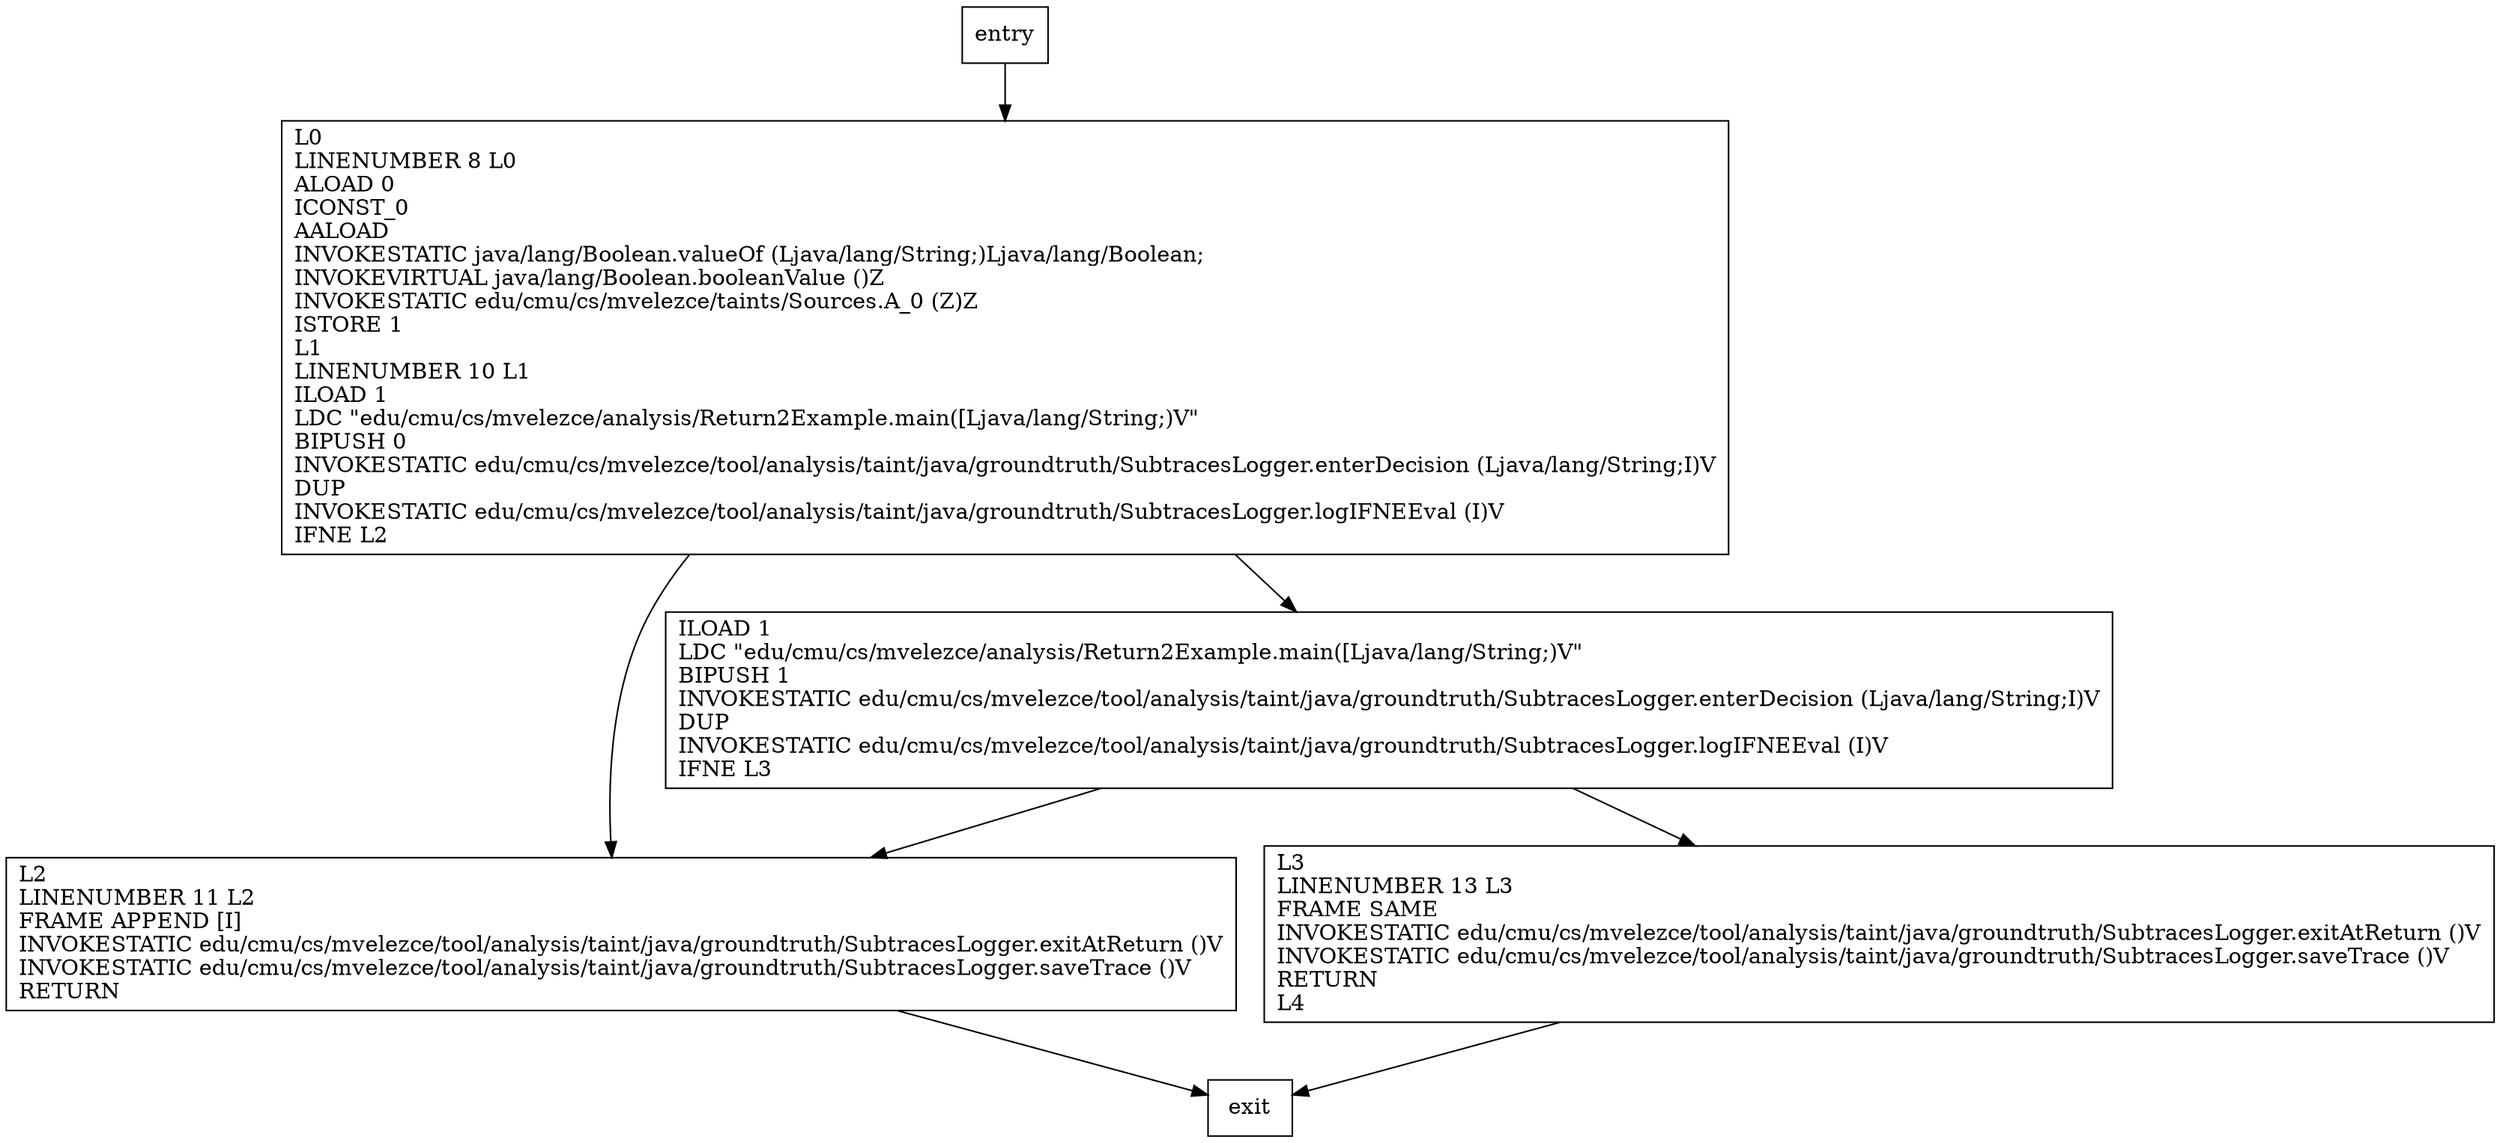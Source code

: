 digraph main {
node [shape=record];
1309886927 [label="L2\lLINENUMBER 11 L2\lFRAME APPEND [I]\lINVOKESTATIC edu/cmu/cs/mvelezce/tool/analysis/taint/java/groundtruth/SubtracesLogger.exitAtReturn ()V\lINVOKESTATIC edu/cmu/cs/mvelezce/tool/analysis/taint/java/groundtruth/SubtracesLogger.saveTrace ()V\lRETURN\l"];
457695388 [label="L3\lLINENUMBER 13 L3\lFRAME SAME\lINVOKESTATIC edu/cmu/cs/mvelezce/tool/analysis/taint/java/groundtruth/SubtracesLogger.exitAtReturn ()V\lINVOKESTATIC edu/cmu/cs/mvelezce/tool/analysis/taint/java/groundtruth/SubtracesLogger.saveTrace ()V\lRETURN\lL4\l"];
1799435216 [label="L0\lLINENUMBER 8 L0\lALOAD 0\lICONST_0\lAALOAD\lINVOKESTATIC java/lang/Boolean.valueOf (Ljava/lang/String;)Ljava/lang/Boolean;\lINVOKEVIRTUAL java/lang/Boolean.booleanValue ()Z\lINVOKESTATIC edu/cmu/cs/mvelezce/taints/Sources.A_0 (Z)Z\lISTORE 1\lL1\lLINENUMBER 10 L1\lILOAD 1\lLDC \"edu/cmu/cs/mvelezce/analysis/Return2Example.main([Ljava/lang/String;)V\"\lBIPUSH 0\lINVOKESTATIC edu/cmu/cs/mvelezce/tool/analysis/taint/java/groundtruth/SubtracesLogger.enterDecision (Ljava/lang/String;I)V\lDUP\lINVOKESTATIC edu/cmu/cs/mvelezce/tool/analysis/taint/java/groundtruth/SubtracesLogger.logIFNEEval (I)V\lIFNE L2\l"];
1321139761 [label="ILOAD 1\lLDC \"edu/cmu/cs/mvelezce/analysis/Return2Example.main([Ljava/lang/String;)V\"\lBIPUSH 1\lINVOKESTATIC edu/cmu/cs/mvelezce/tool/analysis/taint/java/groundtruth/SubtracesLogger.enterDecision (Ljava/lang/String;I)V\lDUP\lINVOKESTATIC edu/cmu/cs/mvelezce/tool/analysis/taint/java/groundtruth/SubtracesLogger.logIFNEEval (I)V\lIFNE L3\l"];
entry;
exit;
entry -> 1799435216;
1309886927 -> exit;
457695388 -> exit;
1799435216 -> 1309886927;
1799435216 -> 1321139761;
1321139761 -> 1309886927;
1321139761 -> 457695388;
}
